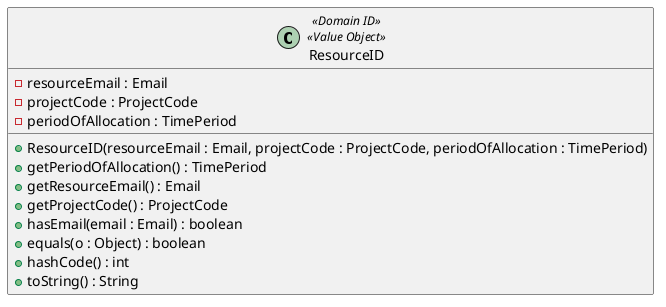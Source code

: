 @startuml
'https://plantuml.com/class-diagram

class ResourceID <<Domain ID>> <<Value Object>>{
-resourceEmail : Email
-projectCode : ProjectCode
-periodOfAllocation : TimePeriod

+ResourceID(resourceEmail : Email, projectCode : ProjectCode, periodOfAllocation : TimePeriod)
+getPeriodOfAllocation() : TimePeriod
+getResourceEmail() : Email
+getProjectCode() : ProjectCode
+hasEmail(email : Email) : boolean
+equals(o : Object) : boolean
+hashCode() : int
+toString() : String

}

@enduml